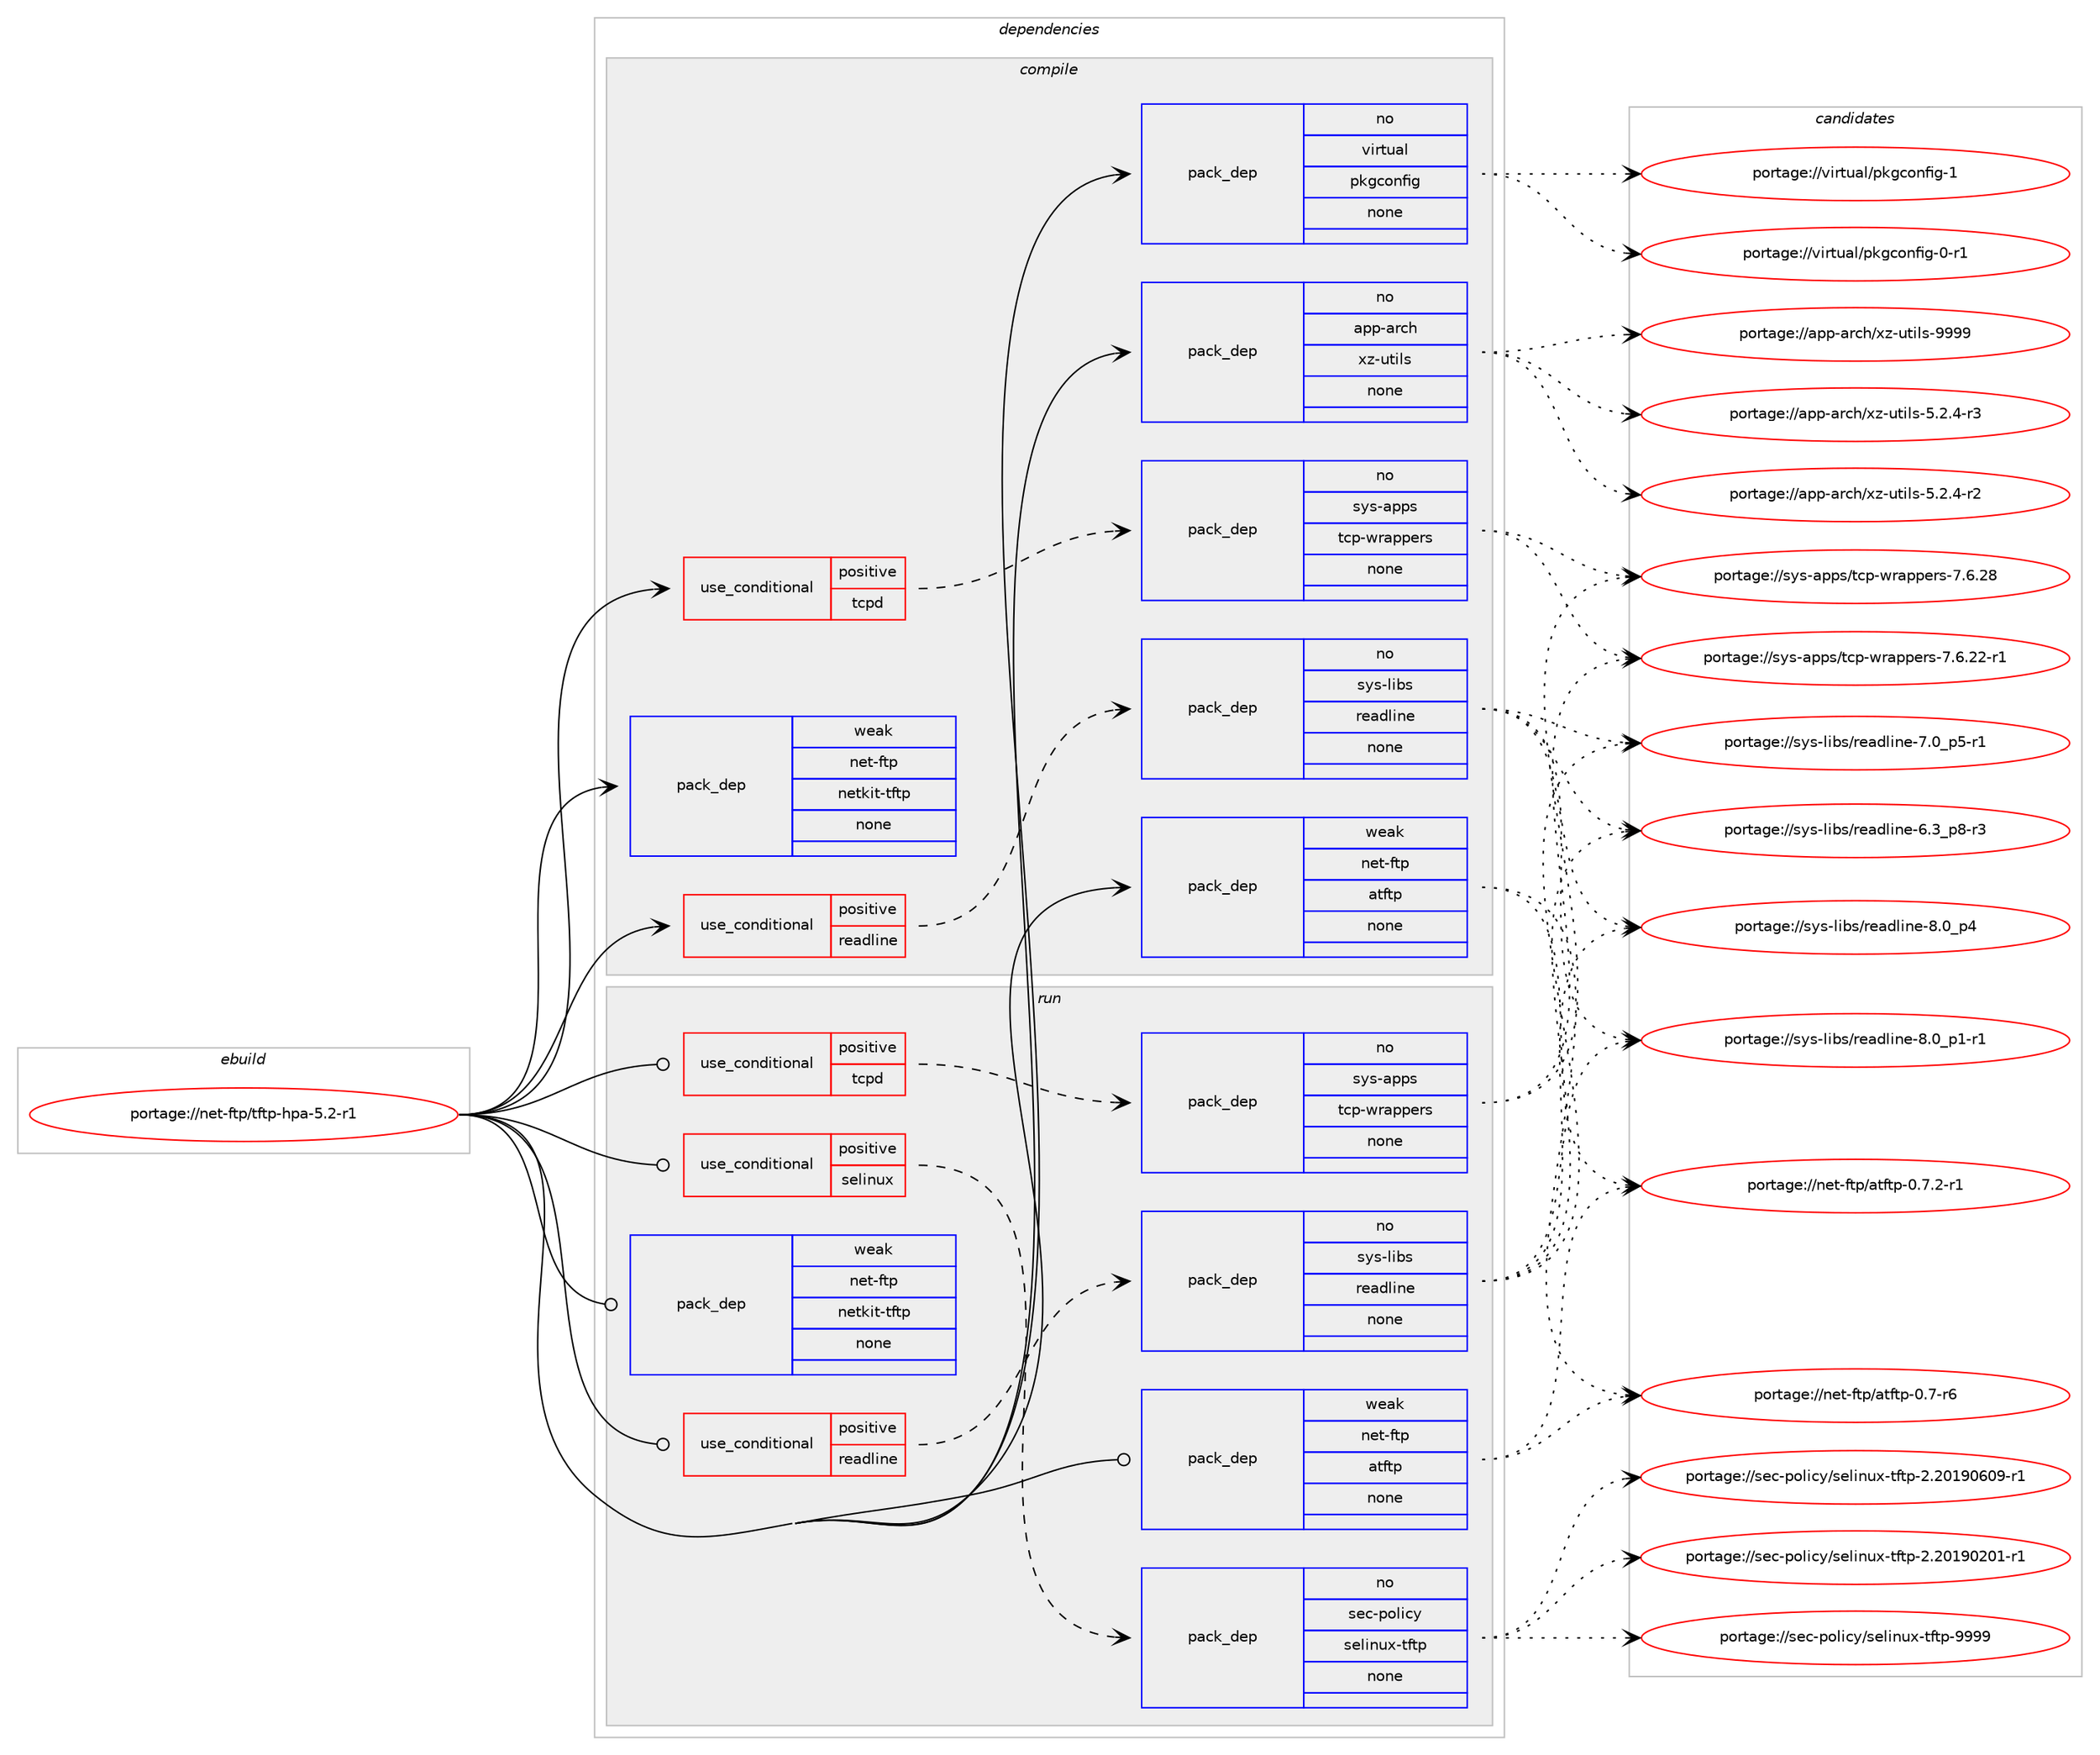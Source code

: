 digraph prolog {

# *************
# Graph options
# *************

newrank=true;
concentrate=true;
compound=true;
graph [rankdir=LR,fontname=Helvetica,fontsize=10,ranksep=1.5];#, ranksep=2.5, nodesep=0.2];
edge  [arrowhead=vee];
node  [fontname=Helvetica,fontsize=10];

# **********
# The ebuild
# **********

subgraph cluster_leftcol {
color=gray;
rank=same;
label=<<i>ebuild</i>>;
id [label="portage://net-ftp/tftp-hpa-5.2-r1", color=red, width=4, href="../net-ftp/tftp-hpa-5.2-r1.svg"];
}

# ****************
# The dependencies
# ****************

subgraph cluster_midcol {
color=gray;
label=<<i>dependencies</i>>;
subgraph cluster_compile {
fillcolor="#eeeeee";
style=filled;
label=<<i>compile</i>>;
subgraph cond18405 {
dependency85792 [label=<<TABLE BORDER="0" CELLBORDER="1" CELLSPACING="0" CELLPADDING="4"><TR><TD ROWSPAN="3" CELLPADDING="10">use_conditional</TD></TR><TR><TD>positive</TD></TR><TR><TD>readline</TD></TR></TABLE>>, shape=none, color=red];
subgraph pack65772 {
dependency85793 [label=<<TABLE BORDER="0" CELLBORDER="1" CELLSPACING="0" CELLPADDING="4" WIDTH="220"><TR><TD ROWSPAN="6" CELLPADDING="30">pack_dep</TD></TR><TR><TD WIDTH="110">no</TD></TR><TR><TD>sys-libs</TD></TR><TR><TD>readline</TD></TR><TR><TD>none</TD></TR><TR><TD></TD></TR></TABLE>>, shape=none, color=blue];
}
dependency85792:e -> dependency85793:w [weight=20,style="dashed",arrowhead="vee"];
}
id:e -> dependency85792:w [weight=20,style="solid",arrowhead="vee"];
subgraph cond18406 {
dependency85794 [label=<<TABLE BORDER="0" CELLBORDER="1" CELLSPACING="0" CELLPADDING="4"><TR><TD ROWSPAN="3" CELLPADDING="10">use_conditional</TD></TR><TR><TD>positive</TD></TR><TR><TD>tcpd</TD></TR></TABLE>>, shape=none, color=red];
subgraph pack65773 {
dependency85795 [label=<<TABLE BORDER="0" CELLBORDER="1" CELLSPACING="0" CELLPADDING="4" WIDTH="220"><TR><TD ROWSPAN="6" CELLPADDING="30">pack_dep</TD></TR><TR><TD WIDTH="110">no</TD></TR><TR><TD>sys-apps</TD></TR><TR><TD>tcp-wrappers</TD></TR><TR><TD>none</TD></TR><TR><TD></TD></TR></TABLE>>, shape=none, color=blue];
}
dependency85794:e -> dependency85795:w [weight=20,style="dashed",arrowhead="vee"];
}
id:e -> dependency85794:w [weight=20,style="solid",arrowhead="vee"];
subgraph pack65774 {
dependency85796 [label=<<TABLE BORDER="0" CELLBORDER="1" CELLSPACING="0" CELLPADDING="4" WIDTH="220"><TR><TD ROWSPAN="6" CELLPADDING="30">pack_dep</TD></TR><TR><TD WIDTH="110">no</TD></TR><TR><TD>app-arch</TD></TR><TR><TD>xz-utils</TD></TR><TR><TD>none</TD></TR><TR><TD></TD></TR></TABLE>>, shape=none, color=blue];
}
id:e -> dependency85796:w [weight=20,style="solid",arrowhead="vee"];
subgraph pack65775 {
dependency85797 [label=<<TABLE BORDER="0" CELLBORDER="1" CELLSPACING="0" CELLPADDING="4" WIDTH="220"><TR><TD ROWSPAN="6" CELLPADDING="30">pack_dep</TD></TR><TR><TD WIDTH="110">no</TD></TR><TR><TD>virtual</TD></TR><TR><TD>pkgconfig</TD></TR><TR><TD>none</TD></TR><TR><TD></TD></TR></TABLE>>, shape=none, color=blue];
}
id:e -> dependency85797:w [weight=20,style="solid",arrowhead="vee"];
subgraph pack65776 {
dependency85798 [label=<<TABLE BORDER="0" CELLBORDER="1" CELLSPACING="0" CELLPADDING="4" WIDTH="220"><TR><TD ROWSPAN="6" CELLPADDING="30">pack_dep</TD></TR><TR><TD WIDTH="110">weak</TD></TR><TR><TD>net-ftp</TD></TR><TR><TD>atftp</TD></TR><TR><TD>none</TD></TR><TR><TD></TD></TR></TABLE>>, shape=none, color=blue];
}
id:e -> dependency85798:w [weight=20,style="solid",arrowhead="vee"];
subgraph pack65777 {
dependency85799 [label=<<TABLE BORDER="0" CELLBORDER="1" CELLSPACING="0" CELLPADDING="4" WIDTH="220"><TR><TD ROWSPAN="6" CELLPADDING="30">pack_dep</TD></TR><TR><TD WIDTH="110">weak</TD></TR><TR><TD>net-ftp</TD></TR><TR><TD>netkit-tftp</TD></TR><TR><TD>none</TD></TR><TR><TD></TD></TR></TABLE>>, shape=none, color=blue];
}
id:e -> dependency85799:w [weight=20,style="solid",arrowhead="vee"];
}
subgraph cluster_compileandrun {
fillcolor="#eeeeee";
style=filled;
label=<<i>compile and run</i>>;
}
subgraph cluster_run {
fillcolor="#eeeeee";
style=filled;
label=<<i>run</i>>;
subgraph cond18407 {
dependency85800 [label=<<TABLE BORDER="0" CELLBORDER="1" CELLSPACING="0" CELLPADDING="4"><TR><TD ROWSPAN="3" CELLPADDING="10">use_conditional</TD></TR><TR><TD>positive</TD></TR><TR><TD>readline</TD></TR></TABLE>>, shape=none, color=red];
subgraph pack65778 {
dependency85801 [label=<<TABLE BORDER="0" CELLBORDER="1" CELLSPACING="0" CELLPADDING="4" WIDTH="220"><TR><TD ROWSPAN="6" CELLPADDING="30">pack_dep</TD></TR><TR><TD WIDTH="110">no</TD></TR><TR><TD>sys-libs</TD></TR><TR><TD>readline</TD></TR><TR><TD>none</TD></TR><TR><TD></TD></TR></TABLE>>, shape=none, color=blue];
}
dependency85800:e -> dependency85801:w [weight=20,style="dashed",arrowhead="vee"];
}
id:e -> dependency85800:w [weight=20,style="solid",arrowhead="odot"];
subgraph cond18408 {
dependency85802 [label=<<TABLE BORDER="0" CELLBORDER="1" CELLSPACING="0" CELLPADDING="4"><TR><TD ROWSPAN="3" CELLPADDING="10">use_conditional</TD></TR><TR><TD>positive</TD></TR><TR><TD>selinux</TD></TR></TABLE>>, shape=none, color=red];
subgraph pack65779 {
dependency85803 [label=<<TABLE BORDER="0" CELLBORDER="1" CELLSPACING="0" CELLPADDING="4" WIDTH="220"><TR><TD ROWSPAN="6" CELLPADDING="30">pack_dep</TD></TR><TR><TD WIDTH="110">no</TD></TR><TR><TD>sec-policy</TD></TR><TR><TD>selinux-tftp</TD></TR><TR><TD>none</TD></TR><TR><TD></TD></TR></TABLE>>, shape=none, color=blue];
}
dependency85802:e -> dependency85803:w [weight=20,style="dashed",arrowhead="vee"];
}
id:e -> dependency85802:w [weight=20,style="solid",arrowhead="odot"];
subgraph cond18409 {
dependency85804 [label=<<TABLE BORDER="0" CELLBORDER="1" CELLSPACING="0" CELLPADDING="4"><TR><TD ROWSPAN="3" CELLPADDING="10">use_conditional</TD></TR><TR><TD>positive</TD></TR><TR><TD>tcpd</TD></TR></TABLE>>, shape=none, color=red];
subgraph pack65780 {
dependency85805 [label=<<TABLE BORDER="0" CELLBORDER="1" CELLSPACING="0" CELLPADDING="4" WIDTH="220"><TR><TD ROWSPAN="6" CELLPADDING="30">pack_dep</TD></TR><TR><TD WIDTH="110">no</TD></TR><TR><TD>sys-apps</TD></TR><TR><TD>tcp-wrappers</TD></TR><TR><TD>none</TD></TR><TR><TD></TD></TR></TABLE>>, shape=none, color=blue];
}
dependency85804:e -> dependency85805:w [weight=20,style="dashed",arrowhead="vee"];
}
id:e -> dependency85804:w [weight=20,style="solid",arrowhead="odot"];
subgraph pack65781 {
dependency85806 [label=<<TABLE BORDER="0" CELLBORDER="1" CELLSPACING="0" CELLPADDING="4" WIDTH="220"><TR><TD ROWSPAN="6" CELLPADDING="30">pack_dep</TD></TR><TR><TD WIDTH="110">weak</TD></TR><TR><TD>net-ftp</TD></TR><TR><TD>atftp</TD></TR><TR><TD>none</TD></TR><TR><TD></TD></TR></TABLE>>, shape=none, color=blue];
}
id:e -> dependency85806:w [weight=20,style="solid",arrowhead="odot"];
subgraph pack65782 {
dependency85807 [label=<<TABLE BORDER="0" CELLBORDER="1" CELLSPACING="0" CELLPADDING="4" WIDTH="220"><TR><TD ROWSPAN="6" CELLPADDING="30">pack_dep</TD></TR><TR><TD WIDTH="110">weak</TD></TR><TR><TD>net-ftp</TD></TR><TR><TD>netkit-tftp</TD></TR><TR><TD>none</TD></TR><TR><TD></TD></TR></TABLE>>, shape=none, color=blue];
}
id:e -> dependency85807:w [weight=20,style="solid",arrowhead="odot"];
}
}

# **************
# The candidates
# **************

subgraph cluster_choices {
rank=same;
color=gray;
label=<<i>candidates</i>>;

subgraph choice65772 {
color=black;
nodesep=1;
choice11512111545108105981154711410197100108105110101455646489511252 [label="portage://sys-libs/readline-8.0_p4", color=red, width=4,href="../sys-libs/readline-8.0_p4.svg"];
choice115121115451081059811547114101971001081051101014556464895112494511449 [label="portage://sys-libs/readline-8.0_p1-r1", color=red, width=4,href="../sys-libs/readline-8.0_p1-r1.svg"];
choice115121115451081059811547114101971001081051101014555464895112534511449 [label="portage://sys-libs/readline-7.0_p5-r1", color=red, width=4,href="../sys-libs/readline-7.0_p5-r1.svg"];
choice115121115451081059811547114101971001081051101014554465195112564511451 [label="portage://sys-libs/readline-6.3_p8-r3", color=red, width=4,href="../sys-libs/readline-6.3_p8-r3.svg"];
dependency85793:e -> choice11512111545108105981154711410197100108105110101455646489511252:w [style=dotted,weight="100"];
dependency85793:e -> choice115121115451081059811547114101971001081051101014556464895112494511449:w [style=dotted,weight="100"];
dependency85793:e -> choice115121115451081059811547114101971001081051101014555464895112534511449:w [style=dotted,weight="100"];
dependency85793:e -> choice115121115451081059811547114101971001081051101014554465195112564511451:w [style=dotted,weight="100"];
}
subgraph choice65773 {
color=black;
nodesep=1;
choice11512111545971121121154711699112451191149711211210111411545554654465056 [label="portage://sys-apps/tcp-wrappers-7.6.28", color=red, width=4,href="../sys-apps/tcp-wrappers-7.6.28.svg"];
choice115121115459711211211547116991124511911497112112101114115455546544650504511449 [label="portage://sys-apps/tcp-wrappers-7.6.22-r1", color=red, width=4,href="../sys-apps/tcp-wrappers-7.6.22-r1.svg"];
dependency85795:e -> choice11512111545971121121154711699112451191149711211210111411545554654465056:w [style=dotted,weight="100"];
dependency85795:e -> choice115121115459711211211547116991124511911497112112101114115455546544650504511449:w [style=dotted,weight="100"];
}
subgraph choice65774 {
color=black;
nodesep=1;
choice9711211245971149910447120122451171161051081154557575757 [label="portage://app-arch/xz-utils-9999", color=red, width=4,href="../app-arch/xz-utils-9999.svg"];
choice9711211245971149910447120122451171161051081154553465046524511451 [label="portage://app-arch/xz-utils-5.2.4-r3", color=red, width=4,href="../app-arch/xz-utils-5.2.4-r3.svg"];
choice9711211245971149910447120122451171161051081154553465046524511450 [label="portage://app-arch/xz-utils-5.2.4-r2", color=red, width=4,href="../app-arch/xz-utils-5.2.4-r2.svg"];
dependency85796:e -> choice9711211245971149910447120122451171161051081154557575757:w [style=dotted,weight="100"];
dependency85796:e -> choice9711211245971149910447120122451171161051081154553465046524511451:w [style=dotted,weight="100"];
dependency85796:e -> choice9711211245971149910447120122451171161051081154553465046524511450:w [style=dotted,weight="100"];
}
subgraph choice65775 {
color=black;
nodesep=1;
choice1181051141161179710847112107103991111101021051034549 [label="portage://virtual/pkgconfig-1", color=red, width=4,href="../virtual/pkgconfig-1.svg"];
choice11810511411611797108471121071039911111010210510345484511449 [label="portage://virtual/pkgconfig-0-r1", color=red, width=4,href="../virtual/pkgconfig-0-r1.svg"];
dependency85797:e -> choice1181051141161179710847112107103991111101021051034549:w [style=dotted,weight="100"];
dependency85797:e -> choice11810511411611797108471121071039911111010210510345484511449:w [style=dotted,weight="100"];
}
subgraph choice65776 {
color=black;
nodesep=1;
choice1101011164510211611247971161021161124548465546504511449 [label="portage://net-ftp/atftp-0.7.2-r1", color=red, width=4,href="../net-ftp/atftp-0.7.2-r1.svg"];
choice110101116451021161124797116102116112454846554511454 [label="portage://net-ftp/atftp-0.7-r6", color=red, width=4,href="../net-ftp/atftp-0.7-r6.svg"];
dependency85798:e -> choice1101011164510211611247971161021161124548465546504511449:w [style=dotted,weight="100"];
dependency85798:e -> choice110101116451021161124797116102116112454846554511454:w [style=dotted,weight="100"];
}
subgraph choice65777 {
color=black;
nodesep=1;
}
subgraph choice65778 {
color=black;
nodesep=1;
choice11512111545108105981154711410197100108105110101455646489511252 [label="portage://sys-libs/readline-8.0_p4", color=red, width=4,href="../sys-libs/readline-8.0_p4.svg"];
choice115121115451081059811547114101971001081051101014556464895112494511449 [label="portage://sys-libs/readline-8.0_p1-r1", color=red, width=4,href="../sys-libs/readline-8.0_p1-r1.svg"];
choice115121115451081059811547114101971001081051101014555464895112534511449 [label="portage://sys-libs/readline-7.0_p5-r1", color=red, width=4,href="../sys-libs/readline-7.0_p5-r1.svg"];
choice115121115451081059811547114101971001081051101014554465195112564511451 [label="portage://sys-libs/readline-6.3_p8-r3", color=red, width=4,href="../sys-libs/readline-6.3_p8-r3.svg"];
dependency85801:e -> choice11512111545108105981154711410197100108105110101455646489511252:w [style=dotted,weight="100"];
dependency85801:e -> choice115121115451081059811547114101971001081051101014556464895112494511449:w [style=dotted,weight="100"];
dependency85801:e -> choice115121115451081059811547114101971001081051101014555464895112534511449:w [style=dotted,weight="100"];
dependency85801:e -> choice115121115451081059811547114101971001081051101014554465195112564511451:w [style=dotted,weight="100"];
}
subgraph choice65779 {
color=black;
nodesep=1;
choice11510199451121111081059912147115101108105110117120451161021161124557575757 [label="portage://sec-policy/selinux-tftp-9999", color=red, width=4,href="../sec-policy/selinux-tftp-9999.svg"];
choice115101994511211110810599121471151011081051101171204511610211611245504650484957485448574511449 [label="portage://sec-policy/selinux-tftp-2.20190609-r1", color=red, width=4,href="../sec-policy/selinux-tftp-2.20190609-r1.svg"];
choice115101994511211110810599121471151011081051101171204511610211611245504650484957485048494511449 [label="portage://sec-policy/selinux-tftp-2.20190201-r1", color=red, width=4,href="../sec-policy/selinux-tftp-2.20190201-r1.svg"];
dependency85803:e -> choice11510199451121111081059912147115101108105110117120451161021161124557575757:w [style=dotted,weight="100"];
dependency85803:e -> choice115101994511211110810599121471151011081051101171204511610211611245504650484957485448574511449:w [style=dotted,weight="100"];
dependency85803:e -> choice115101994511211110810599121471151011081051101171204511610211611245504650484957485048494511449:w [style=dotted,weight="100"];
}
subgraph choice65780 {
color=black;
nodesep=1;
choice11512111545971121121154711699112451191149711211210111411545554654465056 [label="portage://sys-apps/tcp-wrappers-7.6.28", color=red, width=4,href="../sys-apps/tcp-wrappers-7.6.28.svg"];
choice115121115459711211211547116991124511911497112112101114115455546544650504511449 [label="portage://sys-apps/tcp-wrappers-7.6.22-r1", color=red, width=4,href="../sys-apps/tcp-wrappers-7.6.22-r1.svg"];
dependency85805:e -> choice11512111545971121121154711699112451191149711211210111411545554654465056:w [style=dotted,weight="100"];
dependency85805:e -> choice115121115459711211211547116991124511911497112112101114115455546544650504511449:w [style=dotted,weight="100"];
}
subgraph choice65781 {
color=black;
nodesep=1;
choice1101011164510211611247971161021161124548465546504511449 [label="portage://net-ftp/atftp-0.7.2-r1", color=red, width=4,href="../net-ftp/atftp-0.7.2-r1.svg"];
choice110101116451021161124797116102116112454846554511454 [label="portage://net-ftp/atftp-0.7-r6", color=red, width=4,href="../net-ftp/atftp-0.7-r6.svg"];
dependency85806:e -> choice1101011164510211611247971161021161124548465546504511449:w [style=dotted,weight="100"];
dependency85806:e -> choice110101116451021161124797116102116112454846554511454:w [style=dotted,weight="100"];
}
subgraph choice65782 {
color=black;
nodesep=1;
}
}

}
